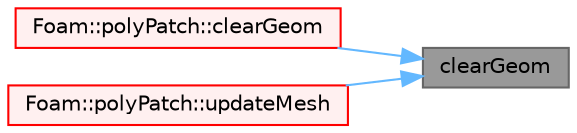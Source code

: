 digraph "clearGeom"
{
 // LATEX_PDF_SIZE
  bgcolor="transparent";
  edge [fontname=Helvetica,fontsize=10,labelfontname=Helvetica,labelfontsize=10];
  node [fontname=Helvetica,fontsize=10,shape=box,height=0.2,width=0.4];
  rankdir="RL";
  Node1 [id="Node000001",label="clearGeom",height=0.2,width=0.4,color="gray40", fillcolor="grey60", style="filled", fontcolor="black",tooltip=" "];
  Node1 -> Node2 [id="edge1_Node000001_Node000002",dir="back",color="steelblue1",style="solid",tooltip=" "];
  Node2 [id="Node000002",label="Foam::polyPatch::clearGeom",height=0.2,width=0.4,color="red", fillcolor="#FFF0F0", style="filled",URL="$classFoam_1_1polyPatch.html#a499a7f858dc495c47b618e168fec6372",tooltip=" "];
  Node1 -> Node5 [id="edge2_Node000001_Node000005",dir="back",color="steelblue1",style="solid",tooltip=" "];
  Node5 [id="Node000005",label="Foam::polyPatch::updateMesh",height=0.2,width=0.4,color="red", fillcolor="#FFF0F0", style="filled",URL="$classFoam_1_1polyPatch.html#a06139aa7a91eeed82560f0c3d03d1845",tooltip=" "];
}
